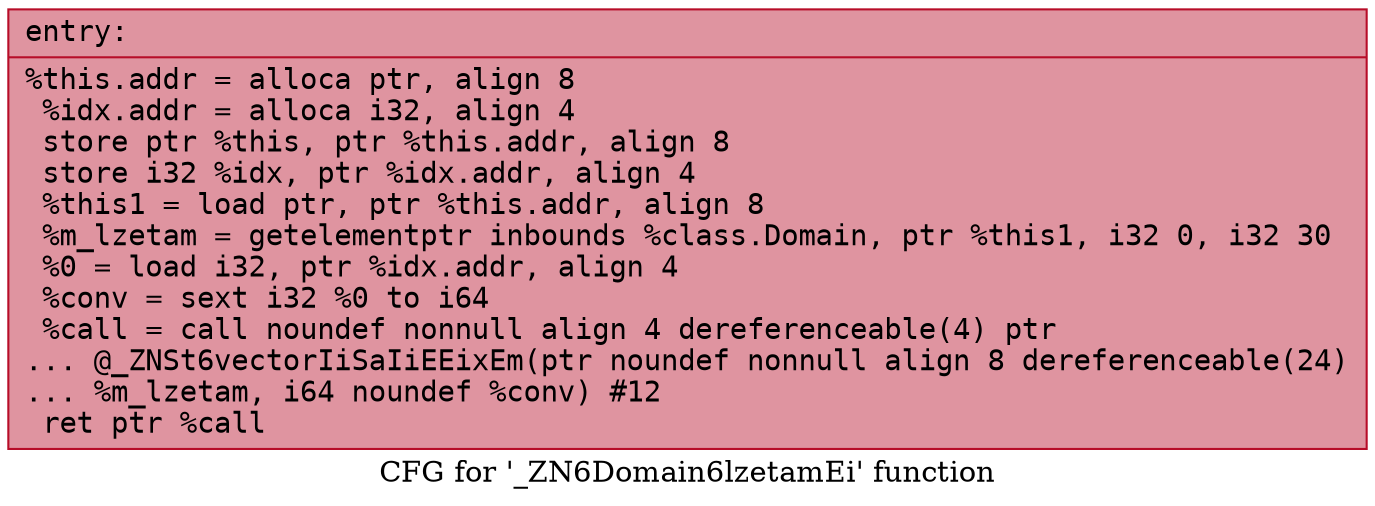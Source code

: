 digraph "CFG for '_ZN6Domain6lzetamEi' function" {
	label="CFG for '_ZN6Domain6lzetamEi' function";

	Node0x555f5b0d7ae0 [shape=record,color="#b70d28ff", style=filled, fillcolor="#b70d2870" fontname="Courier",label="{entry:\l|  %this.addr = alloca ptr, align 8\l  %idx.addr = alloca i32, align 4\l  store ptr %this, ptr %this.addr, align 8\l  store i32 %idx, ptr %idx.addr, align 4\l  %this1 = load ptr, ptr %this.addr, align 8\l  %m_lzetam = getelementptr inbounds %class.Domain, ptr %this1, i32 0, i32 30\l  %0 = load i32, ptr %idx.addr, align 4\l  %conv = sext i32 %0 to i64\l  %call = call noundef nonnull align 4 dereferenceable(4) ptr\l... @_ZNSt6vectorIiSaIiEEixEm(ptr noundef nonnull align 8 dereferenceable(24)\l... %m_lzetam, i64 noundef %conv) #12\l  ret ptr %call\l}"];
}

